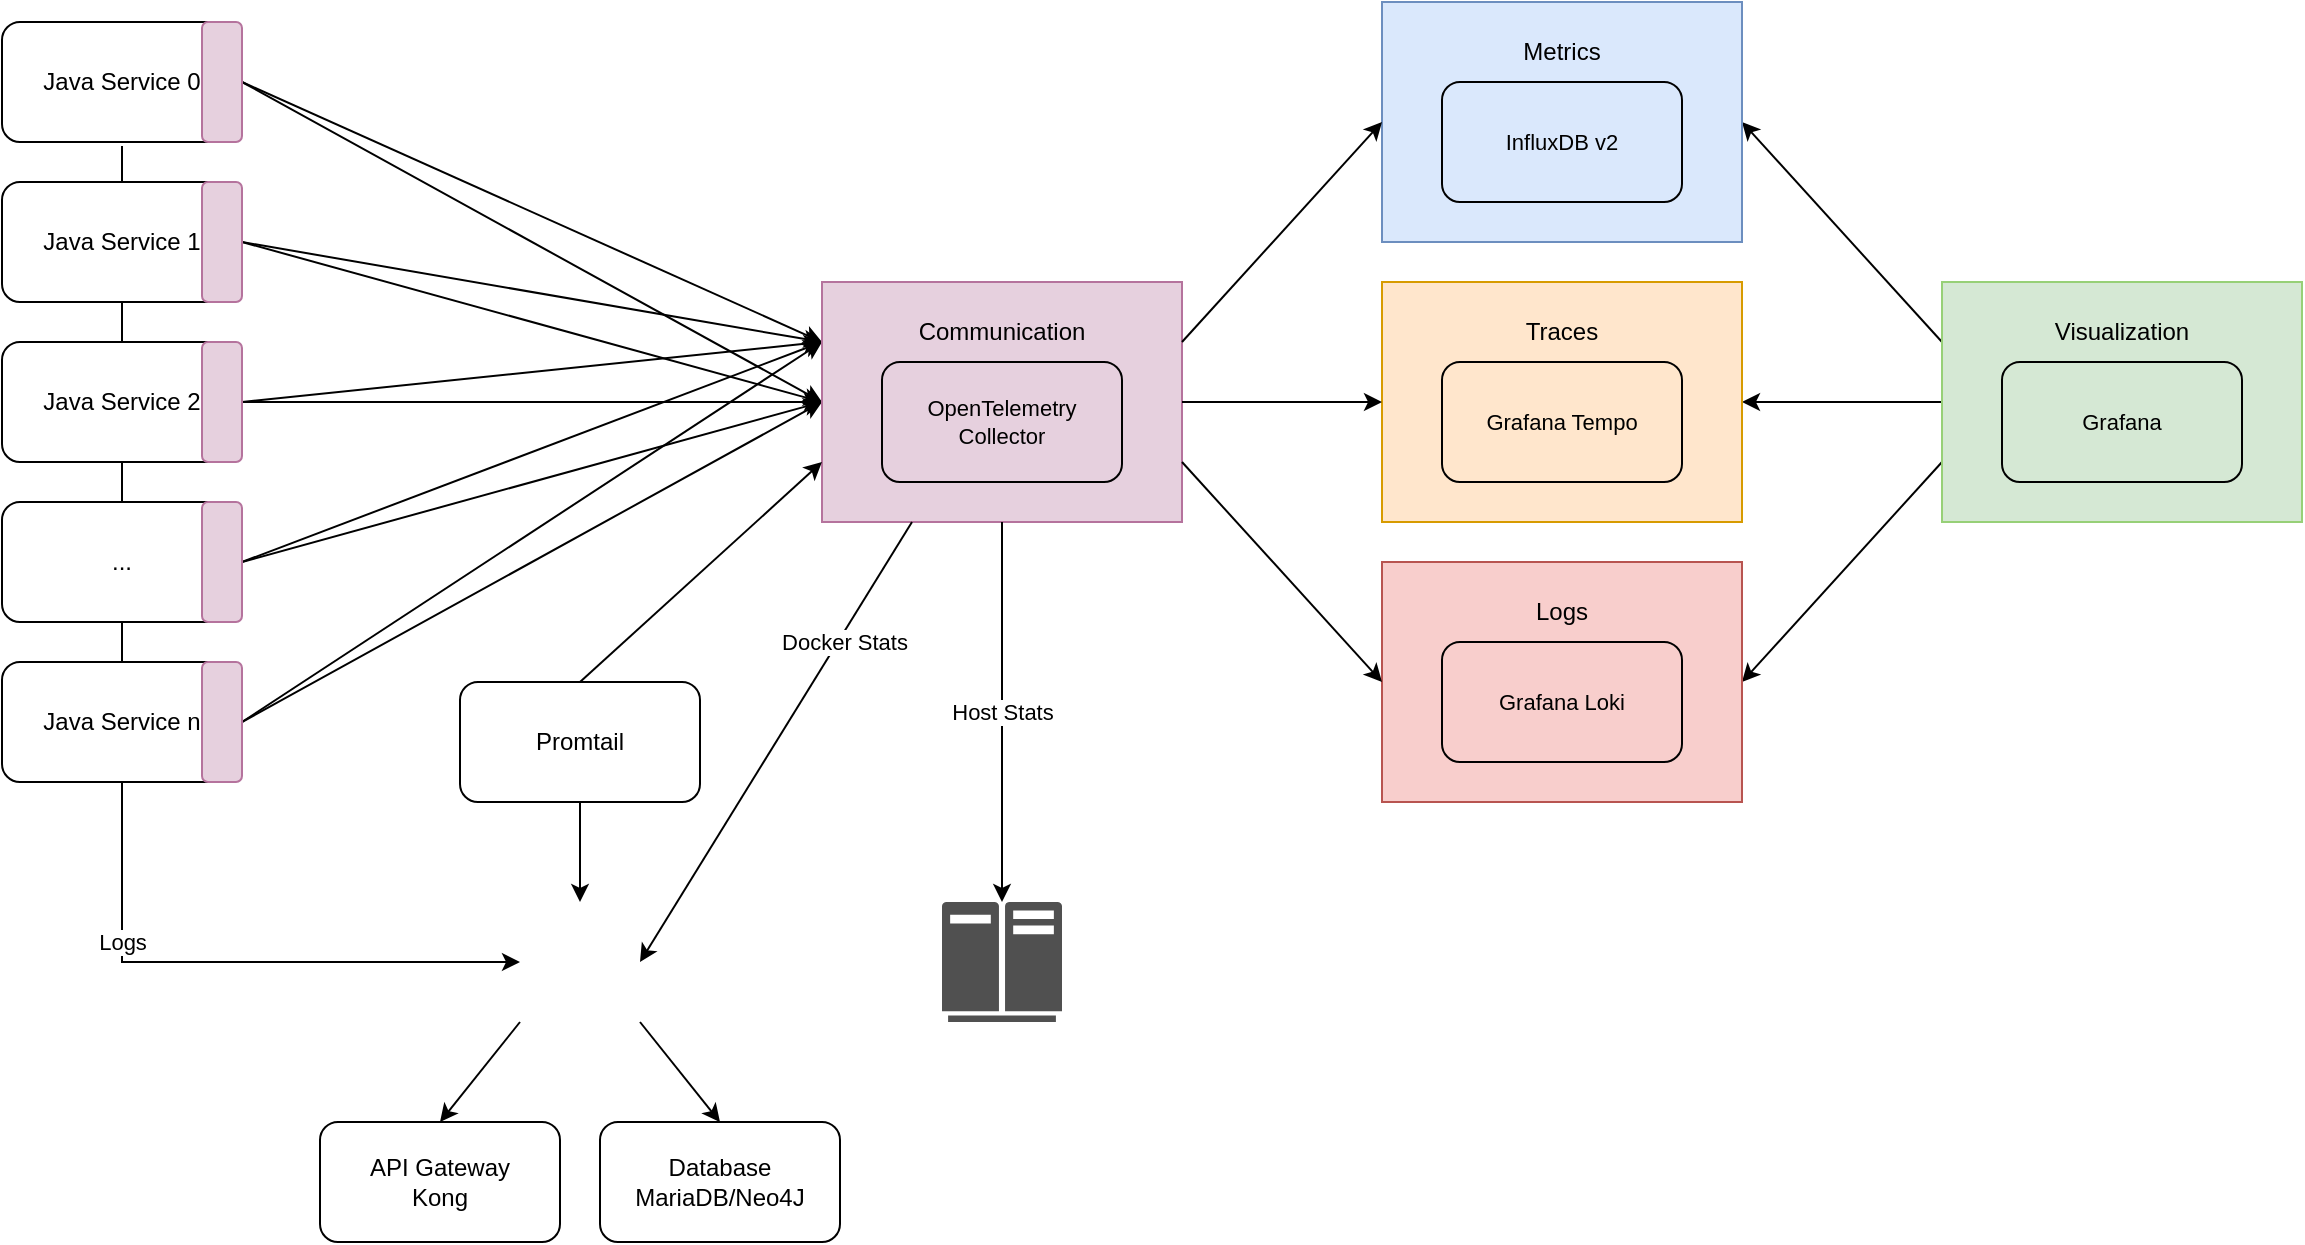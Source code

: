 <mxfile version="20.4.0" type="github">
  <diagram name="Page-1" id="jL8QJJ9i0J1CRAjg_JqJ">
    <mxGraphModel dx="918" dy="1023" grid="1" gridSize="10" guides="1" tooltips="1" connect="1" arrows="1" fold="1" page="1" pageScale="1" pageWidth="1169" pageHeight="827" math="0" shadow="0">
      <root>
        <mxCell id="0" />
        <mxCell id="1" parent="0" />
        <mxCell id="HlB0gFYjYxwYRRCom7n0-4" value="Logs" style="endArrow=classic;html=1;rounded=0;exitX=0.5;exitY=1;exitDx=0;exitDy=0;edgeStyle=orthogonalEdgeStyle;entryX=0;entryY=0.5;entryDx=0;entryDy=0;" edge="1" parent="1" target="HlB0gFYjYxwYRRCom7n0-1">
          <mxGeometry x="0.311" width="50" height="50" relative="1" as="geometry">
            <mxPoint x="70" y="82" as="sourcePoint" />
            <mxPoint x="300" y="492" as="targetPoint" />
            <Array as="points">
              <mxPoint x="70" y="490" />
            </Array>
            <mxPoint as="offset" />
          </mxGeometry>
        </mxCell>
        <mxCell id="fxDSYSPeCNJEnBiwhpot-46" style="edgeStyle=none;rounded=0;orthogonalLoop=1;jettySize=auto;html=1;exitX=0;exitY=0.25;exitDx=0;exitDy=0;entryX=1;entryY=0.5;entryDx=0;entryDy=0;" parent="1" source="fxDSYSPeCNJEnBiwhpot-36" target="fxDSYSPeCNJEnBiwhpot-21" edge="1">
          <mxGeometry relative="1" as="geometry" />
        </mxCell>
        <mxCell id="fxDSYSPeCNJEnBiwhpot-47" style="edgeStyle=none;rounded=0;orthogonalLoop=1;jettySize=auto;html=1;exitX=0;exitY=0.5;exitDx=0;exitDy=0;entryX=1;entryY=0.5;entryDx=0;entryDy=0;" parent="1" source="fxDSYSPeCNJEnBiwhpot-36" target="fxDSYSPeCNJEnBiwhpot-22" edge="1">
          <mxGeometry relative="1" as="geometry" />
        </mxCell>
        <mxCell id="fxDSYSPeCNJEnBiwhpot-48" style="edgeStyle=none;rounded=0;orthogonalLoop=1;jettySize=auto;html=1;exitX=0;exitY=0.75;exitDx=0;exitDy=0;entryX=1;entryY=0.5;entryDx=0;entryDy=0;" parent="1" source="fxDSYSPeCNJEnBiwhpot-36" target="fxDSYSPeCNJEnBiwhpot-23" edge="1">
          <mxGeometry relative="1" as="geometry" />
        </mxCell>
        <mxCell id="fxDSYSPeCNJEnBiwhpot-36" value="" style="rounded=0;whiteSpace=wrap;html=1;fillColor=#D5E8D4;strokeColor=#97D077;" parent="1" vertex="1">
          <mxGeometry x="980" y="150" width="180" height="120" as="geometry" />
        </mxCell>
        <mxCell id="fxDSYSPeCNJEnBiwhpot-1" style="rounded=0;orthogonalLoop=1;jettySize=auto;html=1;exitX=1;exitY=0.5;exitDx=0;exitDy=0;startArrow=none;startFill=0;endArrow=classic;endFill=1;entryX=0;entryY=0.25;entryDx=0;entryDy=0;" parent="1" source="fxDSYSPeCNJEnBiwhpot-4" target="fxDSYSPeCNJEnBiwhpot-39" edge="1">
          <mxGeometry relative="1" as="geometry">
            <mxPoint x="400" y="220" as="targetPoint" />
          </mxGeometry>
        </mxCell>
        <mxCell id="fxDSYSPeCNJEnBiwhpot-2" style="rounded=0;orthogonalLoop=1;jettySize=auto;html=1;exitX=1;exitY=0.5;exitDx=0;exitDy=0;entryX=0;entryY=0.5;entryDx=0;entryDy=0;" parent="1" source="fxDSYSPeCNJEnBiwhpot-4" target="fxDSYSPeCNJEnBiwhpot-39" edge="1">
          <mxGeometry relative="1" as="geometry">
            <mxPoint x="420" y="410" as="targetPoint" />
          </mxGeometry>
        </mxCell>
        <mxCell id="fxDSYSPeCNJEnBiwhpot-4" value="&lt;div&gt;Java Service 0&lt;br&gt;&lt;/div&gt;" style="rounded=1;whiteSpace=wrap;html=1;" parent="1" vertex="1">
          <mxGeometry x="10" y="20" width="120" height="60" as="geometry" />
        </mxCell>
        <mxCell id="fxDSYSPeCNJEnBiwhpot-5" style="edgeStyle=none;shape=connector;rounded=0;orthogonalLoop=1;jettySize=auto;html=1;exitX=1;exitY=0.5;exitDx=0;exitDy=0;labelBackgroundColor=default;strokeColor=default;align=center;verticalAlign=middle;fontFamily=Helvetica;fontSize=11;fontColor=default;endArrow=classic;entryX=0;entryY=0.25;entryDx=0;entryDy=0;" parent="1" source="fxDSYSPeCNJEnBiwhpot-8" target="fxDSYSPeCNJEnBiwhpot-39" edge="1">
          <mxGeometry relative="1" as="geometry">
            <mxPoint x="400" y="250" as="targetPoint" />
          </mxGeometry>
        </mxCell>
        <mxCell id="fxDSYSPeCNJEnBiwhpot-6" style="edgeStyle=none;shape=connector;rounded=0;orthogonalLoop=1;jettySize=auto;html=1;exitX=1;exitY=0.5;exitDx=0;exitDy=0;labelBackgroundColor=default;strokeColor=default;align=center;verticalAlign=middle;fontFamily=Helvetica;fontSize=11;fontColor=default;endArrow=classic;entryX=0;entryY=0.5;entryDx=0;entryDy=0;" parent="1" source="fxDSYSPeCNJEnBiwhpot-8" target="fxDSYSPeCNJEnBiwhpot-39" edge="1">
          <mxGeometry relative="1" as="geometry">
            <mxPoint x="420" y="410" as="targetPoint" />
          </mxGeometry>
        </mxCell>
        <mxCell id="fxDSYSPeCNJEnBiwhpot-8" value="Java Service 1" style="rounded=1;whiteSpace=wrap;html=1;" parent="1" vertex="1">
          <mxGeometry x="10" y="100" width="120" height="60" as="geometry" />
        </mxCell>
        <mxCell id="fxDSYSPeCNJEnBiwhpot-9" style="edgeStyle=none;shape=connector;rounded=0;orthogonalLoop=1;jettySize=auto;html=1;exitX=1;exitY=0.5;exitDx=0;exitDy=0;labelBackgroundColor=default;strokeColor=default;align=center;verticalAlign=middle;fontFamily=Helvetica;fontSize=11;fontColor=default;endArrow=classic;entryX=0;entryY=0.25;entryDx=0;entryDy=0;" parent="1" source="fxDSYSPeCNJEnBiwhpot-12" target="fxDSYSPeCNJEnBiwhpot-39" edge="1">
          <mxGeometry relative="1" as="geometry">
            <mxPoint x="400" y="280" as="targetPoint" />
          </mxGeometry>
        </mxCell>
        <mxCell id="fxDSYSPeCNJEnBiwhpot-10" style="edgeStyle=none;shape=connector;rounded=0;orthogonalLoop=1;jettySize=auto;html=1;exitX=1;exitY=0.5;exitDx=0;exitDy=0;labelBackgroundColor=default;strokeColor=default;align=center;verticalAlign=middle;fontFamily=Helvetica;fontSize=11;fontColor=default;endArrow=classic;entryX=0;entryY=0.5;entryDx=0;entryDy=0;" parent="1" source="fxDSYSPeCNJEnBiwhpot-12" target="fxDSYSPeCNJEnBiwhpot-39" edge="1">
          <mxGeometry relative="1" as="geometry">
            <mxPoint x="420" y="410" as="targetPoint" />
          </mxGeometry>
        </mxCell>
        <mxCell id="fxDSYSPeCNJEnBiwhpot-12" value="&lt;div&gt;Java Service 2&lt;/div&gt;" style="rounded=1;whiteSpace=wrap;html=1;" parent="1" vertex="1">
          <mxGeometry x="10" y="180" width="120" height="60" as="geometry" />
        </mxCell>
        <mxCell id="fxDSYSPeCNJEnBiwhpot-13" style="edgeStyle=none;shape=connector;rounded=0;orthogonalLoop=1;jettySize=auto;html=1;exitX=1;exitY=0.5;exitDx=0;exitDy=0;entryX=0;entryY=0.25;entryDx=0;entryDy=0;labelBackgroundColor=default;strokeColor=default;align=center;verticalAlign=middle;fontFamily=Helvetica;fontSize=11;fontColor=default;endArrow=classic;" parent="1" source="fxDSYSPeCNJEnBiwhpot-16" target="fxDSYSPeCNJEnBiwhpot-39" edge="1">
          <mxGeometry relative="1" as="geometry" />
        </mxCell>
        <mxCell id="fxDSYSPeCNJEnBiwhpot-14" style="edgeStyle=none;shape=connector;rounded=0;orthogonalLoop=1;jettySize=auto;html=1;exitX=1;exitY=0.5;exitDx=0;exitDy=0;labelBackgroundColor=default;strokeColor=default;align=center;verticalAlign=middle;fontFamily=Helvetica;fontSize=11;fontColor=default;endArrow=classic;entryX=0;entryY=0.5;entryDx=0;entryDy=0;" parent="1" source="fxDSYSPeCNJEnBiwhpot-16" target="fxDSYSPeCNJEnBiwhpot-39" edge="1">
          <mxGeometry relative="1" as="geometry">
            <mxPoint x="420" y="410" as="targetPoint" />
          </mxGeometry>
        </mxCell>
        <mxCell id="fxDSYSPeCNJEnBiwhpot-16" value="..." style="rounded=1;whiteSpace=wrap;html=1;" parent="1" vertex="1">
          <mxGeometry x="10" y="260" width="120" height="60" as="geometry" />
        </mxCell>
        <mxCell id="fxDSYSPeCNJEnBiwhpot-17" style="edgeStyle=none;shape=connector;rounded=0;orthogonalLoop=1;jettySize=auto;html=1;exitX=1;exitY=0.5;exitDx=0;exitDy=0;labelBackgroundColor=default;strokeColor=default;align=center;verticalAlign=middle;fontFamily=Helvetica;fontSize=11;fontColor=default;endArrow=classic;entryX=0;entryY=0.25;entryDx=0;entryDy=0;" parent="1" source="fxDSYSPeCNJEnBiwhpot-20" target="fxDSYSPeCNJEnBiwhpot-39" edge="1">
          <mxGeometry relative="1" as="geometry">
            <mxPoint x="420" y="370" as="targetPoint" />
          </mxGeometry>
        </mxCell>
        <mxCell id="fxDSYSPeCNJEnBiwhpot-18" style="edgeStyle=none;shape=connector;rounded=0;orthogonalLoop=1;jettySize=auto;html=1;exitX=1;exitY=0.5;exitDx=0;exitDy=0;entryX=0;entryY=0.5;entryDx=0;entryDy=0;labelBackgroundColor=default;strokeColor=default;align=center;verticalAlign=middle;fontFamily=Helvetica;fontSize=11;fontColor=default;endArrow=classic;" parent="1" source="fxDSYSPeCNJEnBiwhpot-20" target="fxDSYSPeCNJEnBiwhpot-39" edge="1">
          <mxGeometry relative="1" as="geometry" />
        </mxCell>
        <mxCell id="fxDSYSPeCNJEnBiwhpot-20" value="&lt;div&gt;Java Service n&lt;br&gt;&lt;/div&gt;" style="rounded=1;whiteSpace=wrap;html=1;" parent="1" vertex="1">
          <mxGeometry x="10" y="340" width="120" height="60" as="geometry" />
        </mxCell>
        <mxCell id="fxDSYSPeCNJEnBiwhpot-21" value="" style="rounded=0;whiteSpace=wrap;html=1;fillColor=#dae8fc;strokeColor=#6c8ebf;" parent="1" vertex="1">
          <mxGeometry x="700" y="10" width="180" height="120" as="geometry" />
        </mxCell>
        <mxCell id="fxDSYSPeCNJEnBiwhpot-22" value="" style="rounded=0;whiteSpace=wrap;html=1;fillColor=#ffe6cc;strokeColor=#d79b00;" parent="1" vertex="1">
          <mxGeometry x="700" y="150" width="180" height="120" as="geometry" />
        </mxCell>
        <mxCell id="fxDSYSPeCNJEnBiwhpot-23" value="" style="rounded=0;whiteSpace=wrap;html=1;fillColor=#f8cecc;strokeColor=#b85450;" parent="1" vertex="1">
          <mxGeometry x="700" y="290" width="180" height="120" as="geometry" />
        </mxCell>
        <mxCell id="fxDSYSPeCNJEnBiwhpot-27" value="InfluxDB v2" style="rounded=1;whiteSpace=wrap;html=1;fontFamily=Helvetica;fontSize=11;fontColor=default;fillColor=none;" parent="1" vertex="1">
          <mxGeometry x="730" y="50" width="120" height="60" as="geometry" />
        </mxCell>
        <mxCell id="fxDSYSPeCNJEnBiwhpot-29" value="Grafana Tempo" style="rounded=1;whiteSpace=wrap;html=1;fontFamily=Helvetica;fontSize=11;fontColor=default;fillColor=none;" parent="1" vertex="1">
          <mxGeometry x="730" y="190" width="120" height="60" as="geometry" />
        </mxCell>
        <mxCell id="fxDSYSPeCNJEnBiwhpot-31" value="Grafana Loki" style="rounded=1;whiteSpace=wrap;html=1;fontFamily=Helvetica;fontSize=11;fontColor=default;fillColor=none;" parent="1" vertex="1">
          <mxGeometry x="730" y="330" width="120" height="60" as="geometry" />
        </mxCell>
        <mxCell id="fxDSYSPeCNJEnBiwhpot-32" value="Grafana" style="rounded=1;whiteSpace=wrap;html=1;fontFamily=Helvetica;fontSize=11;fontColor=default;fillColor=none;" parent="1" vertex="1">
          <mxGeometry x="1010" y="190" width="120" height="60" as="geometry" />
        </mxCell>
        <mxCell id="fxDSYSPeCNJEnBiwhpot-33" value="Logs" style="text;html=1;strokeColor=none;fillColor=none;align=center;verticalAlign=middle;whiteSpace=wrap;rounded=0;" parent="1" vertex="1">
          <mxGeometry x="760" y="300" width="60" height="30" as="geometry" />
        </mxCell>
        <mxCell id="fxDSYSPeCNJEnBiwhpot-34" value="Traces" style="text;html=1;strokeColor=none;fillColor=none;align=center;verticalAlign=middle;whiteSpace=wrap;rounded=0;" parent="1" vertex="1">
          <mxGeometry x="760" y="160" width="60" height="30" as="geometry" />
        </mxCell>
        <mxCell id="fxDSYSPeCNJEnBiwhpot-35" value="Metrics" style="text;html=1;strokeColor=none;fillColor=none;align=center;verticalAlign=middle;whiteSpace=wrap;rounded=0;" parent="1" vertex="1">
          <mxGeometry x="760" y="20" width="60" height="30" as="geometry" />
        </mxCell>
        <mxCell id="fxDSYSPeCNJEnBiwhpot-37" value="Visualization" style="text;html=1;strokeColor=none;fillColor=none;align=center;verticalAlign=middle;whiteSpace=wrap;rounded=0;" parent="1" vertex="1">
          <mxGeometry x="1040" y="160" width="60" height="30" as="geometry" />
        </mxCell>
        <mxCell id="fxDSYSPeCNJEnBiwhpot-42" value="" style="group;fillColor=#E6D0DE;" parent="1" vertex="1" connectable="0">
          <mxGeometry x="420" y="150" width="180" height="120" as="geometry" />
        </mxCell>
        <mxCell id="fxDSYSPeCNJEnBiwhpot-39" value="" style="rounded=0;whiteSpace=wrap;html=1;fillColor=#E6D0DE;strokeColor=#B5739D;" parent="fxDSYSPeCNJEnBiwhpot-42" vertex="1">
          <mxGeometry width="180" height="120" as="geometry" />
        </mxCell>
        <mxCell id="fxDSYSPeCNJEnBiwhpot-40" value="OpenTelemetry&lt;br&gt;Collector" style="rounded=1;whiteSpace=wrap;html=1;fontFamily=Helvetica;fontSize=11;fontColor=default;fillColor=none;" parent="fxDSYSPeCNJEnBiwhpot-42" vertex="1">
          <mxGeometry x="30" y="40" width="120" height="60" as="geometry" />
        </mxCell>
        <mxCell id="fxDSYSPeCNJEnBiwhpot-41" value="Communication" style="text;html=1;strokeColor=none;fillColor=none;align=center;verticalAlign=middle;whiteSpace=wrap;rounded=0;" parent="fxDSYSPeCNJEnBiwhpot-42" vertex="1">
          <mxGeometry x="60" y="10" width="60" height="30" as="geometry" />
        </mxCell>
        <mxCell id="fxDSYSPeCNJEnBiwhpot-43" style="rounded=0;orthogonalLoop=1;jettySize=auto;html=1;exitX=1;exitY=0.25;exitDx=0;exitDy=0;entryX=0;entryY=0.5;entryDx=0;entryDy=0;" parent="1" source="fxDSYSPeCNJEnBiwhpot-39" target="fxDSYSPeCNJEnBiwhpot-21" edge="1">
          <mxGeometry relative="1" as="geometry" />
        </mxCell>
        <mxCell id="fxDSYSPeCNJEnBiwhpot-44" style="rounded=0;orthogonalLoop=1;jettySize=auto;html=1;exitX=1;exitY=0.5;exitDx=0;exitDy=0;entryX=0;entryY=0.5;entryDx=0;entryDy=0;" parent="1" source="fxDSYSPeCNJEnBiwhpot-39" target="fxDSYSPeCNJEnBiwhpot-22" edge="1">
          <mxGeometry relative="1" as="geometry" />
        </mxCell>
        <mxCell id="fxDSYSPeCNJEnBiwhpot-45" style="rounded=0;orthogonalLoop=1;jettySize=auto;html=1;exitX=1;exitY=0.75;exitDx=0;exitDy=0;entryX=0;entryY=0.5;entryDx=0;entryDy=0;" parent="1" source="fxDSYSPeCNJEnBiwhpot-39" target="fxDSYSPeCNJEnBiwhpot-23" edge="1">
          <mxGeometry relative="1" as="geometry" />
        </mxCell>
        <mxCell id="HlB0gFYjYxwYRRCom7n0-16" style="edgeStyle=none;rounded=0;orthogonalLoop=1;jettySize=auto;html=1;exitX=0;exitY=1;exitDx=0;exitDy=0;entryX=0.5;entryY=0;entryDx=0;entryDy=0;" edge="1" parent="1" source="HlB0gFYjYxwYRRCom7n0-1" target="HlB0gFYjYxwYRRCom7n0-15">
          <mxGeometry relative="1" as="geometry" />
        </mxCell>
        <mxCell id="HlB0gFYjYxwYRRCom7n0-17" style="edgeStyle=none;rounded=0;orthogonalLoop=1;jettySize=auto;html=1;exitX=1;exitY=1;exitDx=0;exitDy=0;entryX=0.5;entryY=0;entryDx=0;entryDy=0;" edge="1" parent="1" source="HlB0gFYjYxwYRRCom7n0-1" target="HlB0gFYjYxwYRRCom7n0-14">
          <mxGeometry relative="1" as="geometry" />
        </mxCell>
        <mxCell id="HlB0gFYjYxwYRRCom7n0-1" value="" style="shape=image;html=1;verticalAlign=top;verticalLabelPosition=bottom;labelBackgroundColor=#ffffff;imageAspect=0;aspect=fixed;image=https://cdn1.iconfinder.com/data/icons/social-media-2106/24/social_media_social_media_logo_docker-128.png;strokeColor=#FF66FF;fillColor=#FFCCFF;" vertex="1" parent="1">
          <mxGeometry x="269" y="460" width="60" height="60" as="geometry" />
        </mxCell>
        <mxCell id="HlB0gFYjYxwYRRCom7n0-2" value="" style="sketch=0;pointerEvents=1;shadow=0;dashed=0;html=1;strokeColor=none;fillColor=#505050;labelPosition=center;verticalLabelPosition=bottom;verticalAlign=top;outlineConnect=0;align=center;shape=mxgraph.office.servers.mainframe_host;" vertex="1" parent="1">
          <mxGeometry x="480" y="460" width="60" height="60" as="geometry" />
        </mxCell>
        <mxCell id="HlB0gFYjYxwYRRCom7n0-3" value="Host Stats" style="edgeStyle=none;rounded=0;orthogonalLoop=1;jettySize=auto;html=1;exitX=0.5;exitY=1;exitDx=0;exitDy=0;" edge="1" parent="1" source="fxDSYSPeCNJEnBiwhpot-39" target="HlB0gFYjYxwYRRCom7n0-2">
          <mxGeometry relative="1" as="geometry" />
        </mxCell>
        <mxCell id="HlB0gFYjYxwYRRCom7n0-6" style="rounded=0;orthogonalLoop=1;jettySize=auto;html=1;exitX=0.5;exitY=1;exitDx=0;exitDy=0;entryX=0.5;entryY=0;entryDx=0;entryDy=0;" edge="1" parent="1" source="HlB0gFYjYxwYRRCom7n0-5" target="HlB0gFYjYxwYRRCom7n0-1">
          <mxGeometry relative="1" as="geometry" />
        </mxCell>
        <mxCell id="HlB0gFYjYxwYRRCom7n0-7" style="edgeStyle=none;rounded=0;orthogonalLoop=1;jettySize=auto;html=1;exitX=0.5;exitY=0;exitDx=0;exitDy=0;entryX=0;entryY=0.75;entryDx=0;entryDy=0;" edge="1" parent="1" source="HlB0gFYjYxwYRRCom7n0-5" target="fxDSYSPeCNJEnBiwhpot-39">
          <mxGeometry relative="1" as="geometry" />
        </mxCell>
        <mxCell id="HlB0gFYjYxwYRRCom7n0-5" value="Promtail" style="rounded=1;whiteSpace=wrap;html=1;" vertex="1" parent="1">
          <mxGeometry x="239" y="350" width="120" height="60" as="geometry" />
        </mxCell>
        <mxCell id="HlB0gFYjYxwYRRCom7n0-8" value="Docker Stats" style="edgeStyle=none;rounded=0;orthogonalLoop=1;jettySize=auto;html=1;exitX=0.25;exitY=1;exitDx=0;exitDy=0;entryX=1;entryY=0.5;entryDx=0;entryDy=0;" edge="1" parent="1" source="fxDSYSPeCNJEnBiwhpot-39" target="HlB0gFYjYxwYRRCom7n0-1">
          <mxGeometry x="-0.467" y="3" relative="1" as="geometry">
            <mxPoint as="offset" />
          </mxGeometry>
        </mxCell>
        <mxCell id="HlB0gFYjYxwYRRCom7n0-9" value="" style="rounded=1;whiteSpace=wrap;html=1;strokeColor=#B5739D;fillColor=#E6D0DE;" vertex="1" parent="1">
          <mxGeometry x="110" y="20" width="20" height="60" as="geometry" />
        </mxCell>
        <mxCell id="HlB0gFYjYxwYRRCom7n0-10" value="" style="rounded=1;whiteSpace=wrap;html=1;strokeColor=#B5739D;fillColor=#E6D0DE;" vertex="1" parent="1">
          <mxGeometry x="110" y="180" width="20" height="60" as="geometry" />
        </mxCell>
        <mxCell id="HlB0gFYjYxwYRRCom7n0-11" value="" style="rounded=1;whiteSpace=wrap;html=1;strokeColor=#B5739D;fillColor=#E6D0DE;" vertex="1" parent="1">
          <mxGeometry x="110" y="100" width="20" height="60" as="geometry" />
        </mxCell>
        <mxCell id="HlB0gFYjYxwYRRCom7n0-12" value="" style="rounded=1;whiteSpace=wrap;html=1;strokeColor=#B5739D;fillColor=#E6D0DE;" vertex="1" parent="1">
          <mxGeometry x="110" y="260" width="20" height="60" as="geometry" />
        </mxCell>
        <mxCell id="HlB0gFYjYxwYRRCom7n0-13" value="" style="rounded=1;whiteSpace=wrap;html=1;strokeColor=#B5739D;fillColor=#E6D0DE;" vertex="1" parent="1">
          <mxGeometry x="110" y="340" width="20" height="60" as="geometry" />
        </mxCell>
        <mxCell id="HlB0gFYjYxwYRRCom7n0-14" value="Database&lt;br&gt;MariaDB/Neo4J" style="rounded=1;whiteSpace=wrap;html=1;" vertex="1" parent="1">
          <mxGeometry x="309" y="570" width="120" height="60" as="geometry" />
        </mxCell>
        <mxCell id="HlB0gFYjYxwYRRCom7n0-15" value="API Gateway&lt;br&gt;Kong" style="rounded=1;whiteSpace=wrap;html=1;" vertex="1" parent="1">
          <mxGeometry x="169" y="570" width="120" height="60" as="geometry" />
        </mxCell>
      </root>
    </mxGraphModel>
  </diagram>
</mxfile>
